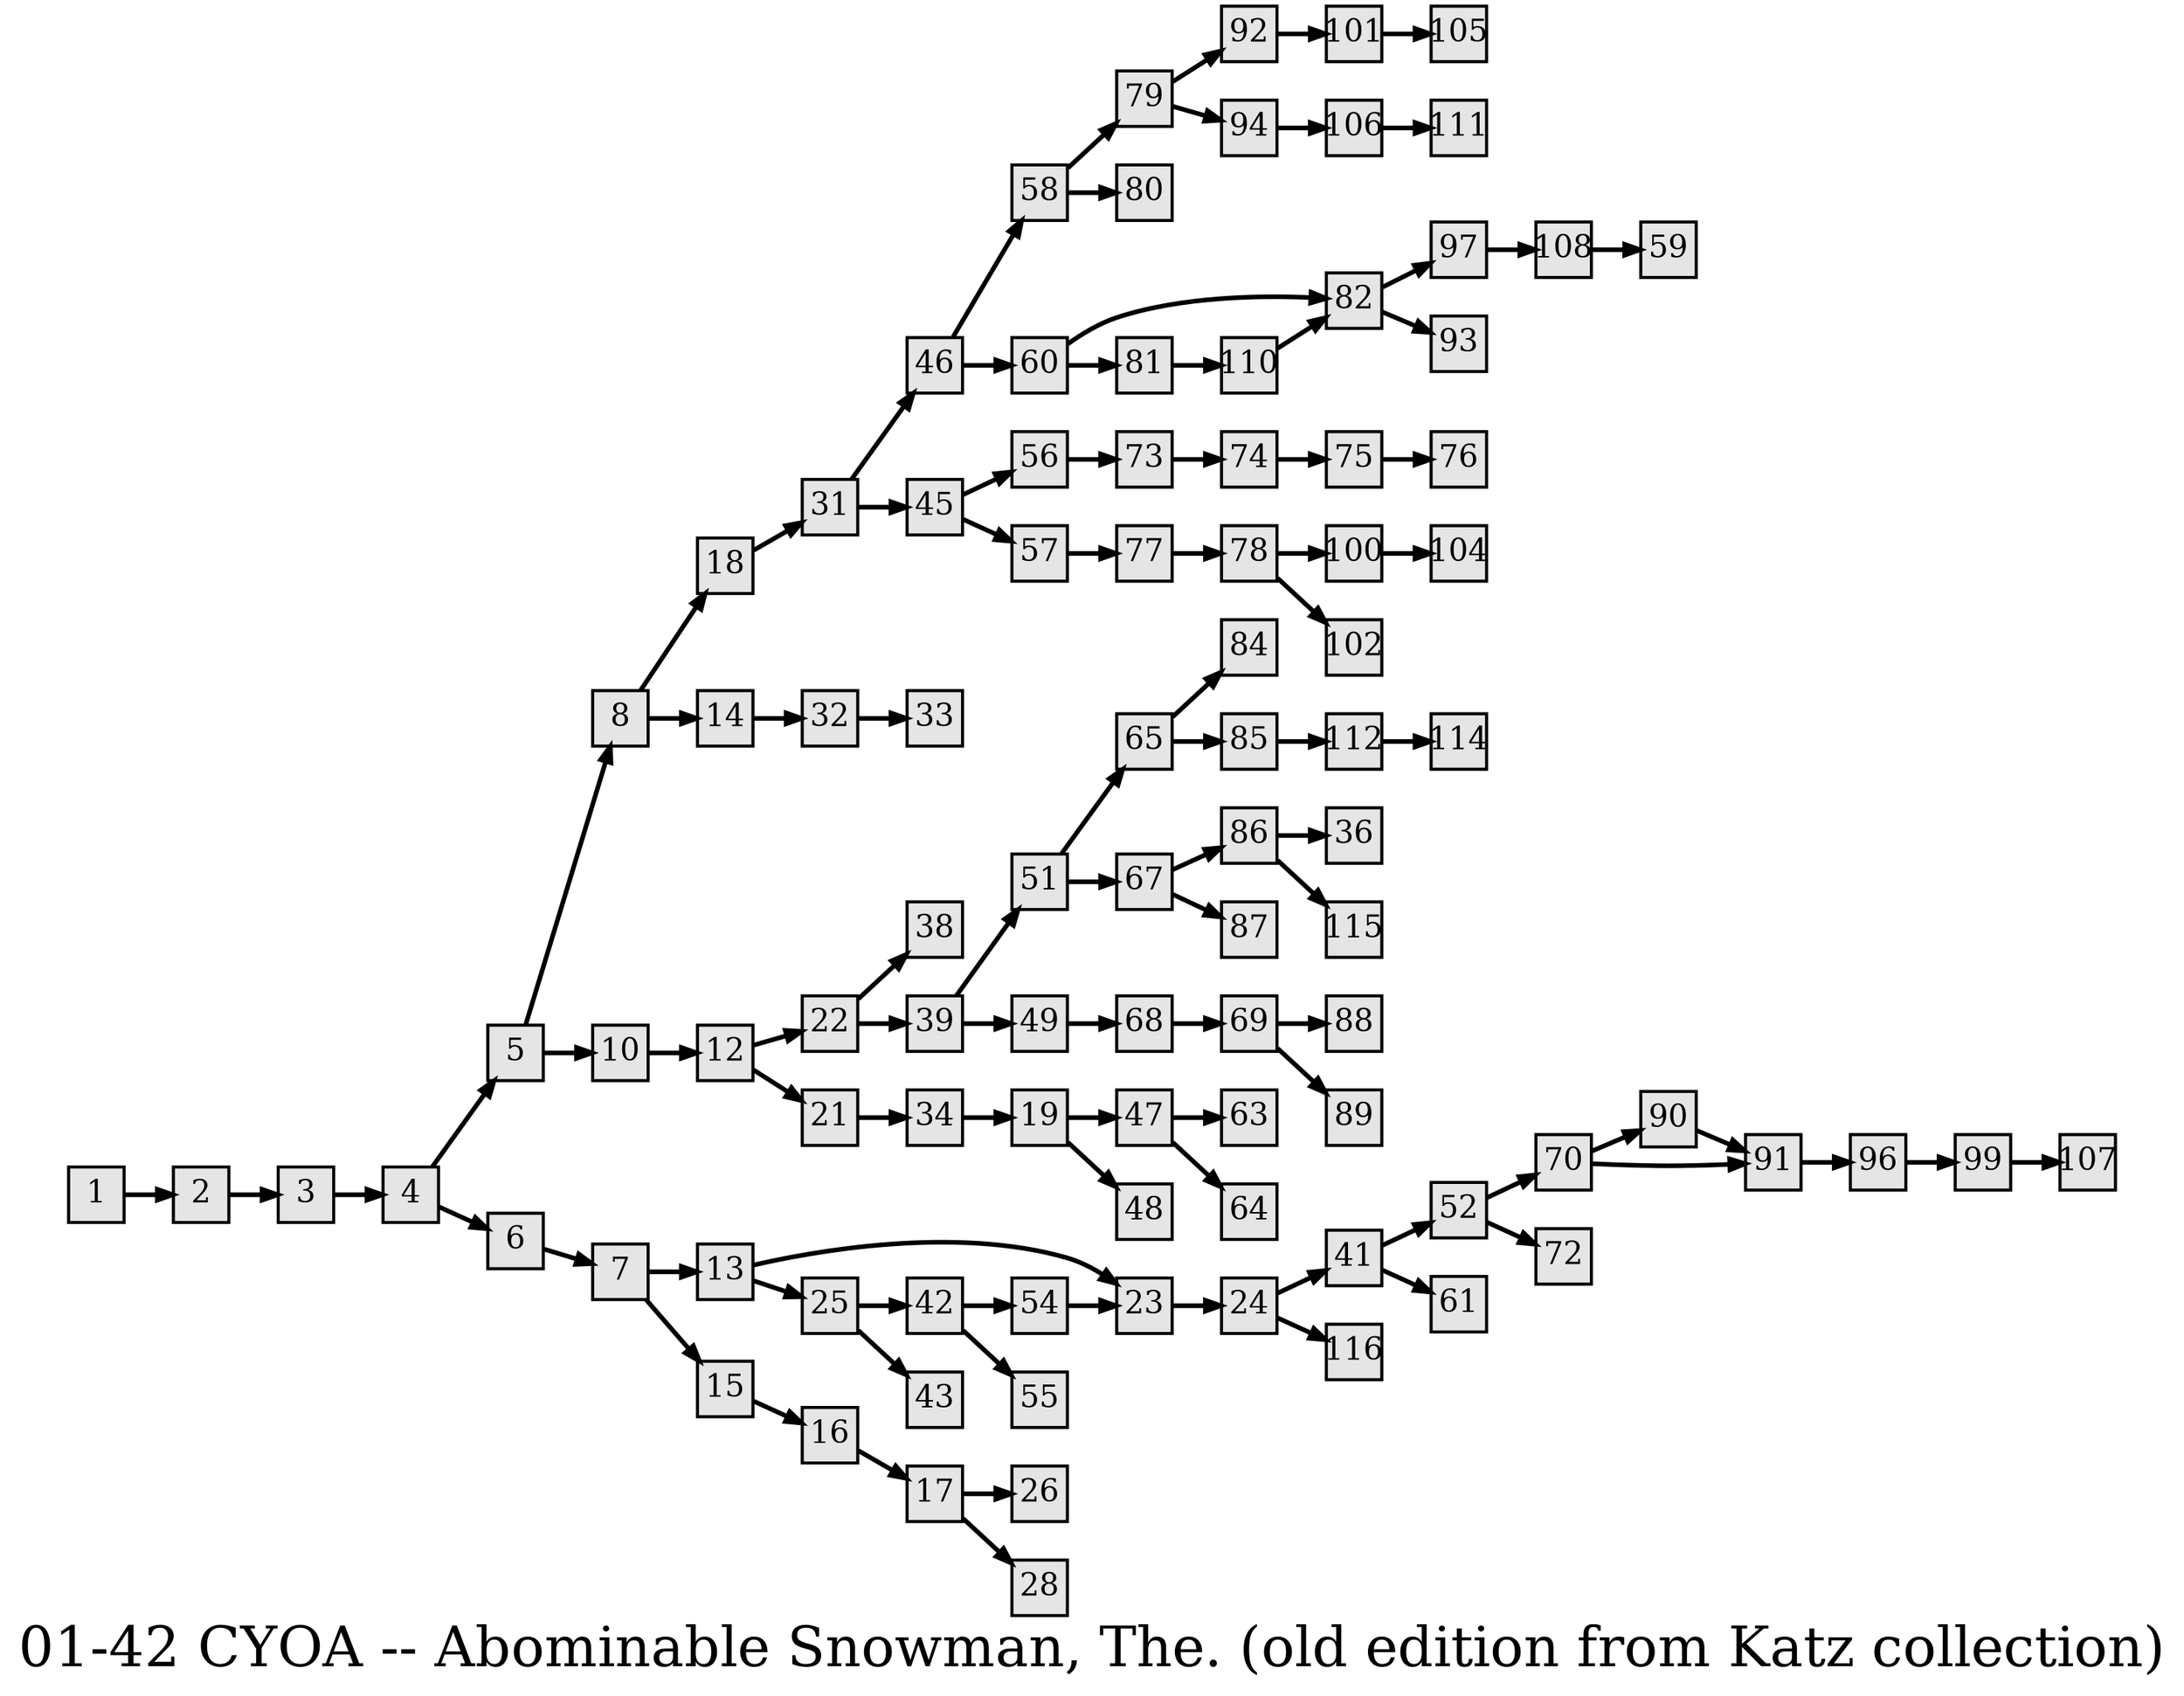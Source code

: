 digraph g{
  graph [ label="01-42 CYOA -- Abominable Snowman, The. (old edition from Katz collection)" rankdir=LR, ordering=out, fontsize=36, nodesep="0.35", ranksep="0.45"];
  node  [shape=rect, penwidth=2, fontsize=20, style=filled, fillcolor=grey90, margin="0,0", labelfloat=true, regular=true, fixedsize=true];
  edge  [labelfloat=true, penwidth=3, fontsize=12];
  // ---;
  // group  : Katz;
  // id     : 01-42;
  // gbid   : 553;
  // series : CYOA;
  // title  : Abominable Snowman, The;
  // author : R.A. Montgomery;
  // credit:;
  // - name : Ryan Leach;
  // role : encoder;
  // date : 2017-08-15;
  // - name : Jeremy Douglass;
  // role : editor;
  // date : 2017-10-19;
  // render:;
  // - name   : small;
  // styles : gvStyles-small.txt;
  // engine : dot;
  // comment: >;
  
  // ---;
  
  // From | To | Label;
  
  1 -> 2;
  2 -> 3;
  3 -> 4;
  4 -> 5;
  4 -> 6;
  5 -> 8;
  5 -> 10;
  6 -> 7;
  7 -> 13;
  7 -> 15;
  8 -> 18;
  8 -> 14;
  10 -> 12;
  12 -> 22;
  12 -> 21;
  13 -> 23;
  13 -> 25;
  14 -> 32;
  15 -> 16;
  16 -> 17;
  17 -> 26;
  17 -> 28;
  18 -> 31;
  19 -> 47;
  19 -> 48;
  21 -> 34;
  22 -> 38;
  22 -> 39;
  23 -> 24;
  24 -> 41;
  24 -> 116;
  25 -> 42;
  25 -> 43;
  31 -> 46;
  31 -> 45;
  32 -> 33;
  34 -> 19;
  39 -> 51;
  39 -> 49;
  41 -> 52;
  41 -> 61;
  42 -> 54;
  42 -> 55;
  45 -> 56;
  45 -> 57;
  46 -> 58;
  46 -> 60;
  47 -> 63;
  47 -> 64;
  49 -> 68;
  51 -> 65;
  51 -> 67;
  52 -> 70;
  52 -> 72;
  54 -> 23;
  56 -> 73;
  57 -> 77;
  58 -> 79;
  58 -> 80;
  60 -> 82;
  60 -> 81;
  65 -> 84;
  65 -> 85;
  67 -> 86;
  67 -> 87;
  68 -> 69;
  69 -> 88;
  69 -> 89;
  70 -> 90;
  70 -> 91;
  73 -> 74;
  74 -> 75;
  75 -> 76;
  77 -> 78;
  78 -> 100;
  78 -> 102;
  79 -> 92;
  79 -> 94;
  81 -> 110;
  82 -> 97;
  82 -> 93;
  85 -> 112;
  86 -> 36;
  86 -> 115;
  90 -> 91;
  91 -> 96;
  92 -> 101;
  94 -> 106;
  96 -> 99;
  97 -> 108;
  99 -> 107;
  100 -> 104;
  101 -> 105;
  106 -> 111;
  108 -> 59;
  110 -> 82;
  112 -> 114;
}

